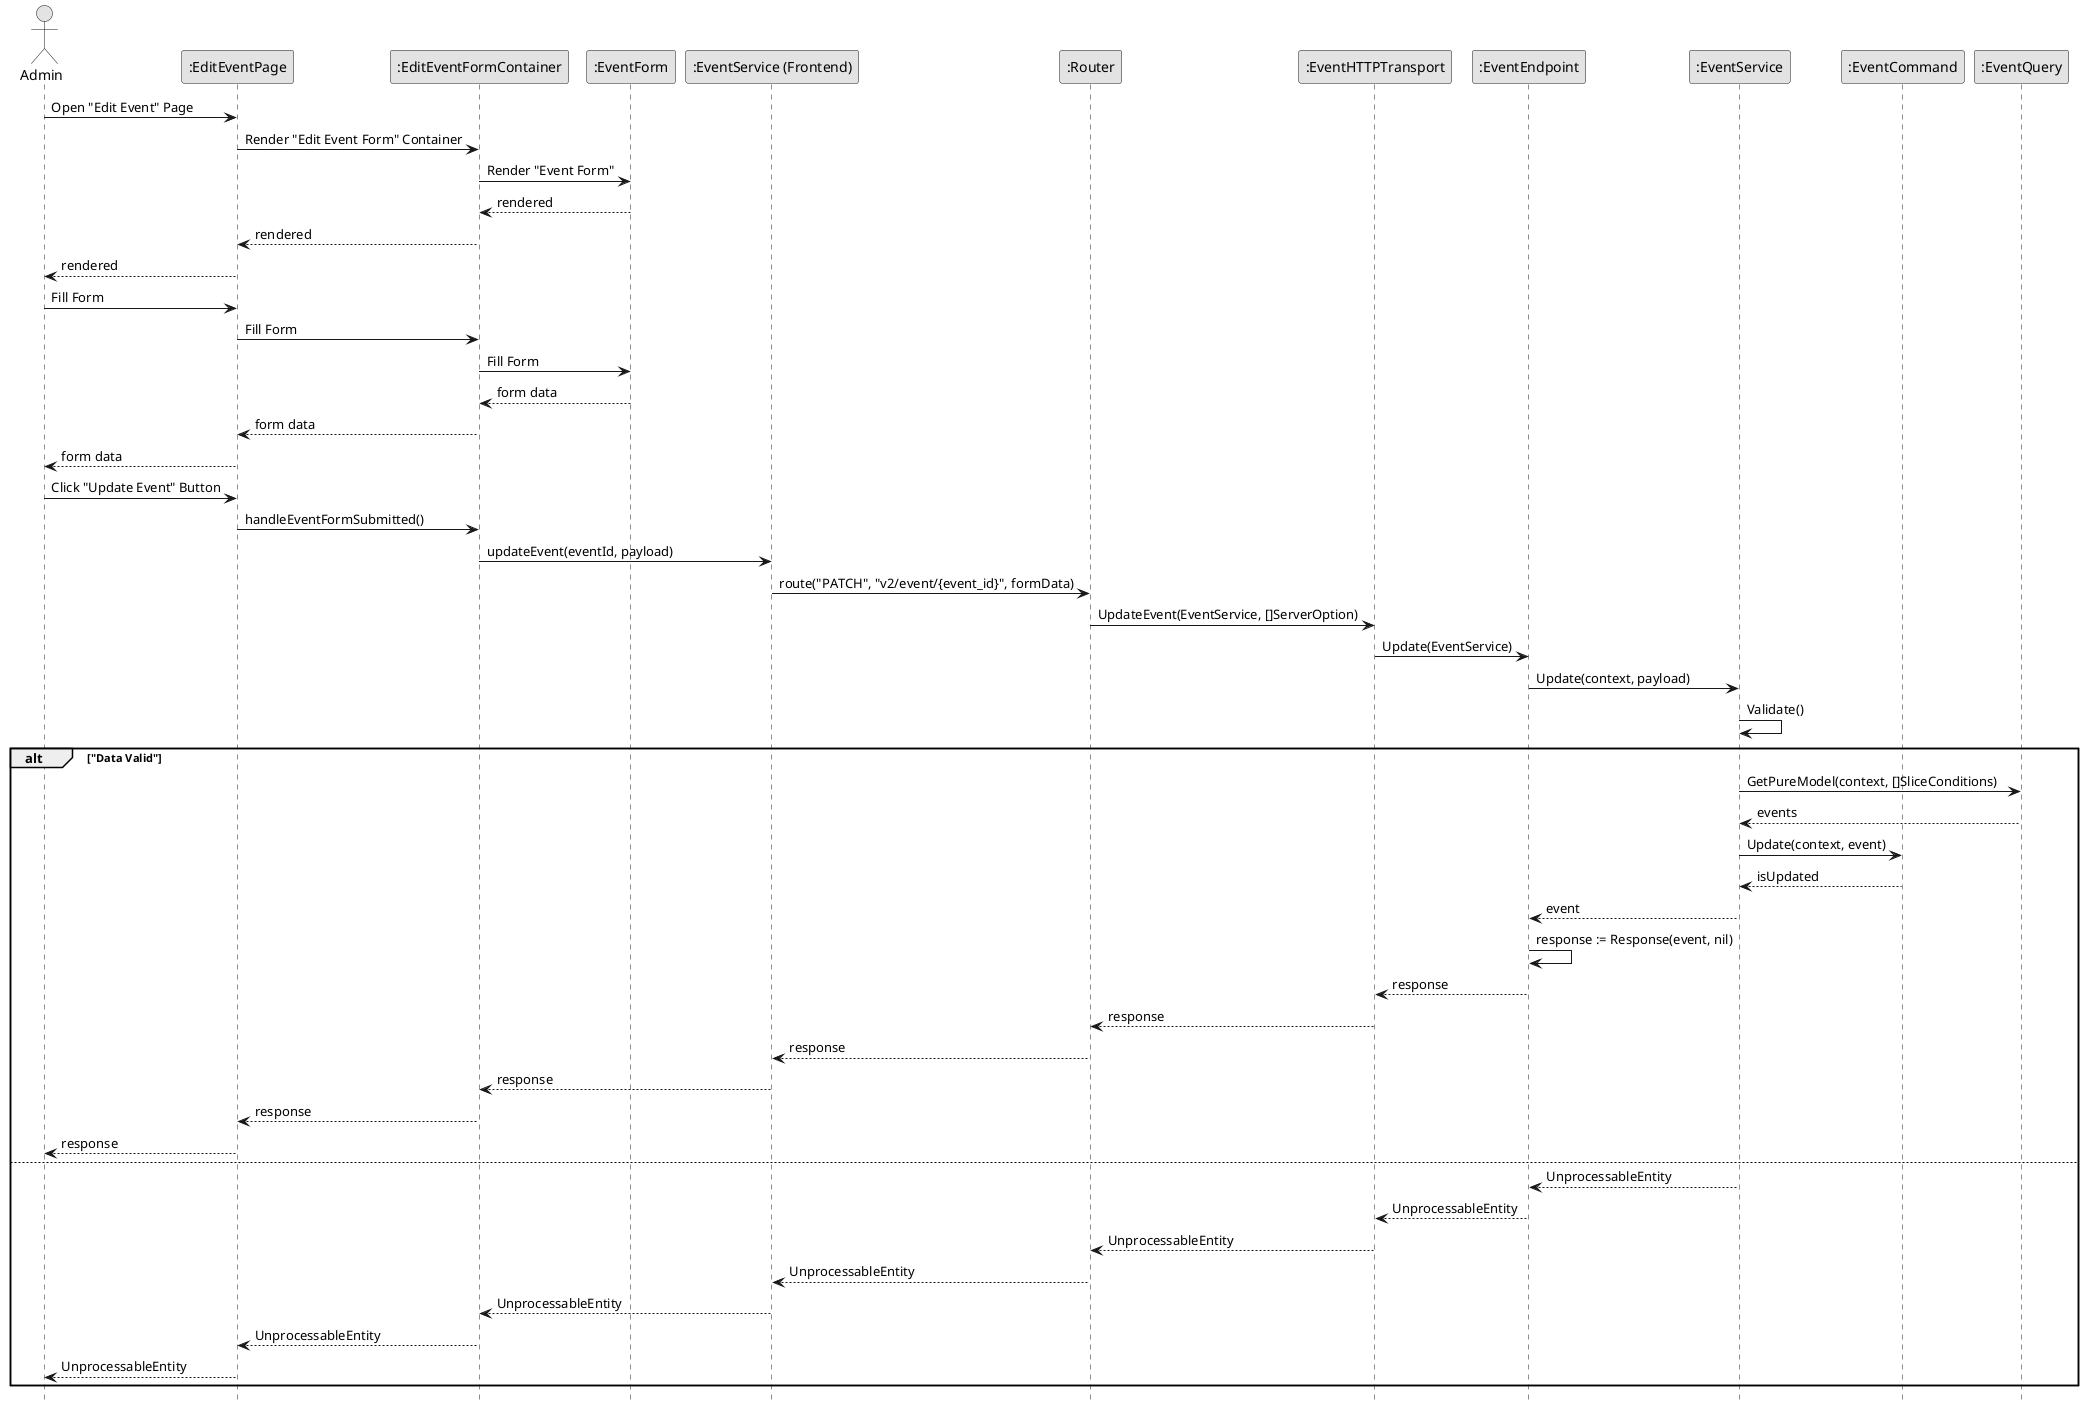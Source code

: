 @startuml UpdateEvent

skinparam Monochrome true
skinparam Shadowing false
hide footbox

actor Admin
participant ":EditEventPage" as EditEventPage
participant ":EditEventFormContainer" as EditEventFormContainer
participant ":EventForm" as EventForm
participant ":EventService (Frontend)" as FEEventService
participant ":Router" as Router
participant ":EventHTTPTransport" as EventHTTPTransport
participant ":EventEndpoint" as EventEndpoint
participant ":EventService" as EventService
participant ":EventCommand" as EventCommand
participant ":EventQuery" as EventQuery

Admin->EditEventPage: Open "Edit Event" Page
EditEventPage->EditEventFormContainer: Render "Edit Event Form" Container
EditEventFormContainer->EventForm: Render "Event Form"
EventForm-->EditEventFormContainer: rendered
EditEventFormContainer-->EditEventPage: rendered
EditEventPage-->Admin: rendered

Admin->EditEventPage: Fill Form
EditEventPage->EditEventFormContainer: Fill Form
EditEventFormContainer->EventForm: Fill Form
EventForm-->EditEventFormContainer: form data
EditEventFormContainer-->EditEventPage: form data
EditEventPage-->Admin: form data

Admin->EditEventPage: Click "Update Event" Button
EditEventPage->EditEventFormContainer: handleEventFormSubmitted()
EditEventFormContainer->FEEventService: updateEvent(eventId, payload)
FEEventService->Router: route("PATCH", "v2/event/{event_id}", formData)
Router->EventHTTPTransport: UpdateEvent(EventService, []ServerOption)
EventHTTPTransport->EventEndpoint: Update(EventService)
EventEndpoint->EventService: Update(context, payload)
EventService->EventService: Validate()

alt "Data Valid"
    EventService->EventQuery: GetPureModel(context, []SliceConditions)
    EventQuery-->EventService: events
    EventService->EventCommand: Update(context, event)
    EventCommand-->EventService: isUpdated
    EventService-->EventEndpoint: event
    EventEndpoint->EventEndpoint: response := Response(event, nil)
    EventEndpoint-->EventHTTPTransport: response
    EventHTTPTransport-->Router: response
    Router-->FEEventService: response
    FEEventService-->EditEventFormContainer: response
    EditEventFormContainer-->EditEventPage: response
    EditEventPage-->Admin: response
else
    EventService-->EventEndpoint: UnprocessableEntity
    EventEndpoint-->EventHTTPTransport: UnprocessableEntity
    EventHTTPTransport-->Router: UnprocessableEntity
    Router-->FEEventService: UnprocessableEntity
    FEEventService-->EditEventFormContainer: UnprocessableEntity
    EditEventFormContainer-->EditEventPage: UnprocessableEntity
    EditEventPage-->Admin: UnprocessableEntity
end

@enduml
